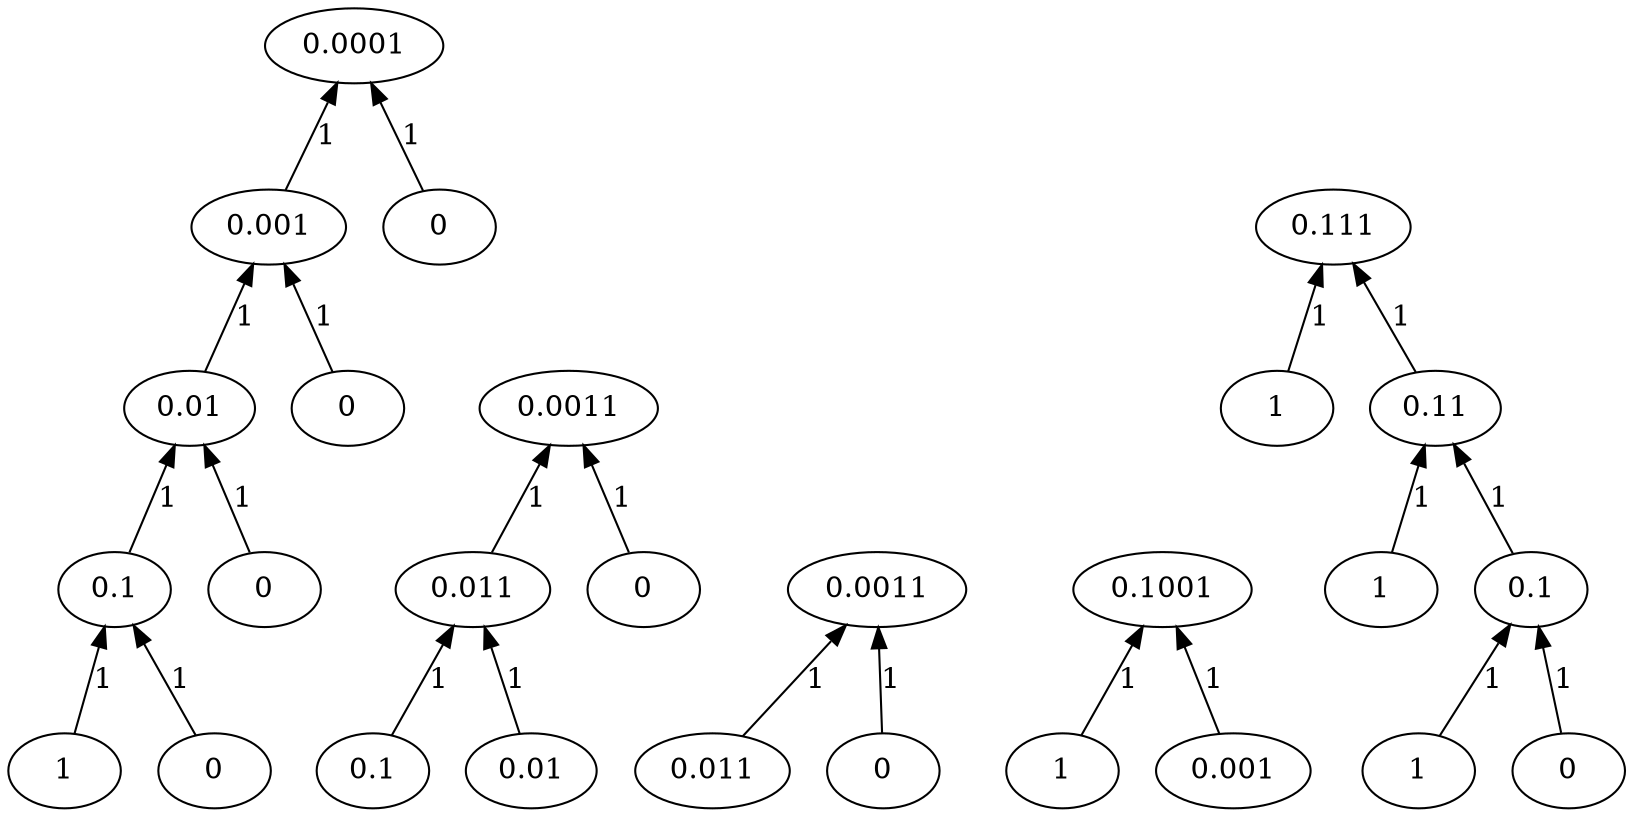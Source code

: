 digraph groma{
rankdir=BT;
0 [label="0.0001"];
1 [label="0.001"];
3 [label="0.01"];
5 [label="0.1"];
6 [label="1"];
7 [label="0"];
6 -> 5 [label="1"]; 
7 -> 5 [label="1"]; 
8 [label="0"];
5 -> 3 [label="1"]; 
8 -> 3 [label="1"]; 
4 [label="0"];
3 -> 1 [label="1"]; 
4 -> 1 [label="1"]; 
2 [label="0"];
1 -> 0 [label="1"]; 
2 -> 0 [label="1"]; 
9 [label="0.0011"];
10 [label="0.011"];
12 [label="0.1"];
15 [label="0.01"];
12 -> 10 [label="1"]; 
15 -> 10 [label="1"]; 
11 [label="0"];
10 -> 9 [label="1"]; 
11 -> 9 [label="1"]; 
20 [label="0.0011"];
21 [label="0.011"];
22 [label="0"];
21 -> 20 [label="1"]; 
22 -> 20 [label="1"]; 
31 [label="0.1001"];
32 [label="1"];
33 [label="0.001"];
32 -> 31 [label="1"]; 
33 -> 31 [label="1"]; 
40 [label="0.111"];
41 [label="1"];
42 [label="0.11"];
43 [label="1"];
44 [label="0.1"];
45 [label="1"];
46 [label="0"];
45 -> 44 [label="1"]; 
46 -> 44 [label="1"]; 
43 -> 42 [label="1"]; 
44 -> 42 [label="1"]; 
41 -> 40 [label="1"]; 
42 -> 40 [label="1"]; 
}